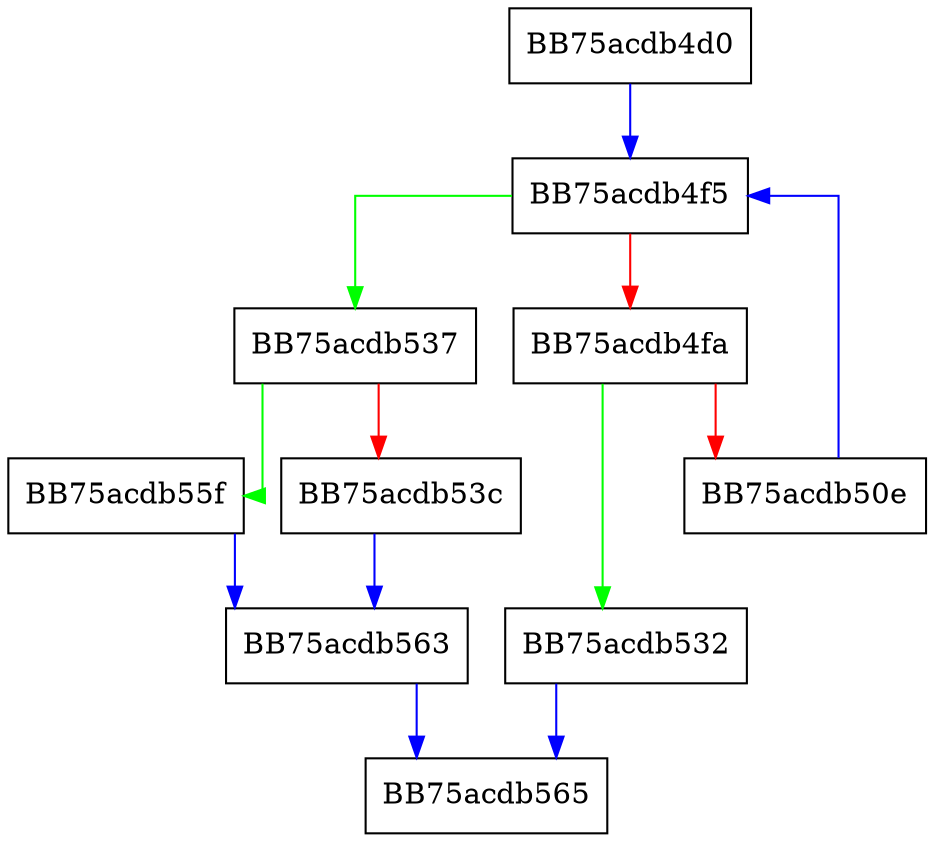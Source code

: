 digraph GenerateRandomName {
  node [shape="box"];
  graph [splines=ortho];
  BB75acdb4d0 -> BB75acdb4f5 [color="blue"];
  BB75acdb4f5 -> BB75acdb537 [color="green"];
  BB75acdb4f5 -> BB75acdb4fa [color="red"];
  BB75acdb4fa -> BB75acdb532 [color="green"];
  BB75acdb4fa -> BB75acdb50e [color="red"];
  BB75acdb50e -> BB75acdb4f5 [color="blue"];
  BB75acdb532 -> BB75acdb565 [color="blue"];
  BB75acdb537 -> BB75acdb55f [color="green"];
  BB75acdb537 -> BB75acdb53c [color="red"];
  BB75acdb53c -> BB75acdb563 [color="blue"];
  BB75acdb55f -> BB75acdb563 [color="blue"];
  BB75acdb563 -> BB75acdb565 [color="blue"];
}